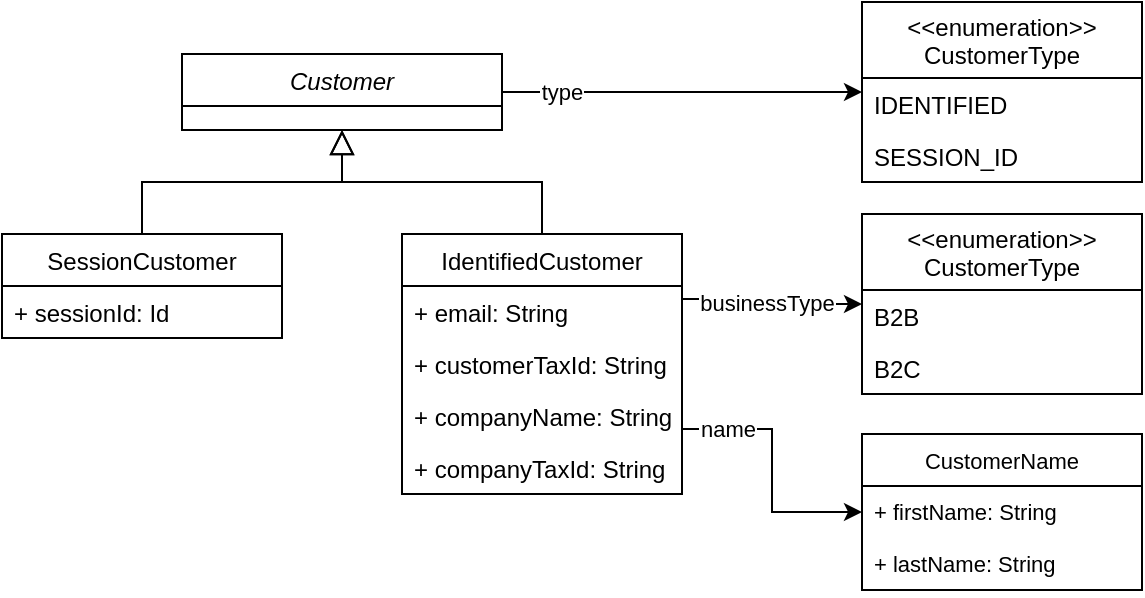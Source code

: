 <mxfile version="16.5.1" type="device"><diagram id="C5RBs43oDa-KdzZeNtuy" name="Page-1"><mxGraphModel dx="-67" dy="707" grid="1" gridSize="10" guides="1" tooltips="1" connect="1" arrows="1" fold="1" page="1" pageScale="1" pageWidth="827" pageHeight="1169" math="0" shadow="0"><root><mxCell id="WIyWlLk6GJQsqaUBKTNV-0"/><mxCell id="WIyWlLk6GJQsqaUBKTNV-1" parent="WIyWlLk6GJQsqaUBKTNV-0"/><mxCell id="yft9vnsGV_urdrVMsTMm-0" value="Customer" style="swimlane;fontStyle=2;align=center;verticalAlign=top;childLayout=stackLayout;horizontal=1;startSize=26;horizontalStack=0;resizeParent=1;resizeLast=0;collapsible=1;marginBottom=0;rounded=0;shadow=0;strokeWidth=1;fontColor=#000000;labelBackgroundColor=none;" vertex="1" parent="WIyWlLk6GJQsqaUBKTNV-1"><mxGeometry x="960" y="260" width="160" height="38" as="geometry"><mxRectangle x="230" y="140" width="160" height="26" as="alternateBounds"/></mxGeometry></mxCell><mxCell id="yft9vnsGV_urdrVMsTMm-1" style="edgeStyle=orthogonalEdgeStyle;rounded=0;orthogonalLoop=1;jettySize=auto;html=1;labelBackgroundColor=none;fontFamily=Helvetica;fontSize=11;fontColor=#000000;exitX=1;exitY=0.75;exitDx=0;exitDy=0;" edge="1" parent="WIyWlLk6GJQsqaUBKTNV-1" source="yft9vnsGV_urdrVMsTMm-9" target="yft9vnsGV_urdrVMsTMm-25"><mxGeometry relative="1" as="geometry"/></mxCell><mxCell id="yft9vnsGV_urdrVMsTMm-2" value="name" style="edgeLabel;align=center;verticalAlign=middle;resizable=0;points=[];fontSize=11;fontFamily=Helvetica;fontColor=#000000;labelBackgroundColor=#FFFFFF;" vertex="1" connectable="0" parent="yft9vnsGV_urdrVMsTMm-1"><mxGeometry x="0.108" y="1" relative="1" as="geometry"><mxPoint x="-23" y="-29" as="offset"/></mxGeometry></mxCell><mxCell id="yft9vnsGV_urdrVMsTMm-5" style="edgeStyle=orthogonalEdgeStyle;rounded=0;orthogonalLoop=1;jettySize=auto;html=1;labelBackgroundColor=none;fontFamily=Helvetica;fontSize=11;fontColor=#000000;exitX=1;exitY=0.25;exitDx=0;exitDy=0;" edge="1" parent="WIyWlLk6GJQsqaUBKTNV-1" source="yft9vnsGV_urdrVMsTMm-9" target="yft9vnsGV_urdrVMsTMm-28"><mxGeometry relative="1" as="geometry"><mxPoint x="1750" y="842" as="targetPoint"/></mxGeometry></mxCell><mxCell id="yft9vnsGV_urdrVMsTMm-6" value="businessType" style="edgeLabel;align=center;verticalAlign=middle;resizable=0;points=[];fontSize=11;fontFamily=Helvetica;fontColor=#000000;labelBackgroundColor=#FFFFFF;" vertex="1" connectable="0" parent="yft9vnsGV_urdrVMsTMm-5"><mxGeometry x="-0.102" y="-1" relative="1" as="geometry"><mxPoint x="1" as="offset"/></mxGeometry></mxCell><mxCell id="yft9vnsGV_urdrVMsTMm-9" value="IdentifiedCustomer" style="swimlane;fontStyle=0;align=center;verticalAlign=top;childLayout=stackLayout;horizontal=1;startSize=26;horizontalStack=0;resizeParent=1;resizeLast=0;collapsible=1;marginBottom=0;rounded=0;shadow=0;strokeWidth=1;fontColor=#000000;labelBackgroundColor=none;" vertex="1" parent="WIyWlLk6GJQsqaUBKTNV-1"><mxGeometry x="1070" y="350" width="140" height="130" as="geometry"><mxRectangle x="1060" y="380" width="160" height="26" as="alternateBounds"/></mxGeometry></mxCell><mxCell id="yft9vnsGV_urdrVMsTMm-10" value="+ email: String" style="text;align=left;verticalAlign=top;spacingLeft=4;spacingRight=4;overflow=hidden;rotatable=0;points=[[0,0.5],[1,0.5]];portConstraint=eastwest;fontColor=#000000;labelBackgroundColor=none;" vertex="1" parent="yft9vnsGV_urdrVMsTMm-9"><mxGeometry y="26" width="140" height="26" as="geometry"/></mxCell><mxCell id="yft9vnsGV_urdrVMsTMm-11" value="+ customerTaxId: String" style="text;align=left;verticalAlign=top;spacingLeft=4;spacingRight=4;overflow=hidden;rotatable=0;points=[[0,0.5],[1,0.5]];portConstraint=eastwest;rounded=0;shadow=0;html=0;fontColor=#000000;labelBackgroundColor=none;" vertex="1" parent="yft9vnsGV_urdrVMsTMm-9"><mxGeometry y="52" width="140" height="26" as="geometry"/></mxCell><mxCell id="yft9vnsGV_urdrVMsTMm-12" value="+ companyName: String" style="text;align=left;verticalAlign=top;spacingLeft=4;spacingRight=4;overflow=hidden;rotatable=0;points=[[0,0.5],[1,0.5]];portConstraint=eastwest;rounded=0;shadow=0;html=0;fontColor=#000000;labelBackgroundColor=none;" vertex="1" parent="yft9vnsGV_urdrVMsTMm-9"><mxGeometry y="78" width="140" height="26" as="geometry"/></mxCell><mxCell id="yft9vnsGV_urdrVMsTMm-13" value="+ companyTaxId: String" style="text;align=left;verticalAlign=top;spacingLeft=4;spacingRight=4;overflow=hidden;rotatable=0;points=[[0,0.5],[1,0.5]];portConstraint=eastwest;rounded=0;shadow=0;html=0;fontColor=#000000;labelBackgroundColor=none;" vertex="1" parent="yft9vnsGV_urdrVMsTMm-9"><mxGeometry y="104" width="140" height="26" as="geometry"/></mxCell><mxCell id="yft9vnsGV_urdrVMsTMm-14" value="" style="endArrow=block;endSize=10;endFill=0;shadow=0;strokeWidth=1;rounded=0;edgeStyle=elbowEdgeStyle;elbow=vertical;fontColor=#000000;labelBackgroundColor=none;" edge="1" parent="WIyWlLk6GJQsqaUBKTNV-1" source="yft9vnsGV_urdrVMsTMm-9" target="yft9vnsGV_urdrVMsTMm-0"><mxGeometry width="160" relative="1" as="geometry"><mxPoint x="1520" y="526" as="sourcePoint"/><mxPoint x="1520" y="526" as="targetPoint"/></mxGeometry></mxCell><mxCell id="yft9vnsGV_urdrVMsTMm-15" value="SessionCustomer" style="swimlane;fontStyle=0;align=center;verticalAlign=top;childLayout=stackLayout;horizontal=1;startSize=26;horizontalStack=0;resizeParent=1;resizeLast=0;collapsible=1;marginBottom=0;rounded=0;shadow=0;strokeWidth=1;fontColor=#000000;labelBackgroundColor=none;" vertex="1" parent="WIyWlLk6GJQsqaUBKTNV-1"><mxGeometry x="870" y="350" width="140" height="52" as="geometry"><mxRectangle x="340" y="380" width="170" height="26" as="alternateBounds"/></mxGeometry></mxCell><mxCell id="yft9vnsGV_urdrVMsTMm-16" value="+ sessionId: Id" style="text;align=left;verticalAlign=top;spacingLeft=4;spacingRight=4;overflow=hidden;rotatable=0;points=[[0,0.5],[1,0.5]];portConstraint=eastwest;fontColor=#000000;labelBackgroundColor=none;" vertex="1" parent="yft9vnsGV_urdrVMsTMm-15"><mxGeometry y="26" width="140" height="26" as="geometry"/></mxCell><mxCell id="yft9vnsGV_urdrVMsTMm-17" value="" style="endArrow=block;endSize=10;endFill=0;shadow=0;strokeWidth=1;rounded=0;edgeStyle=elbowEdgeStyle;elbow=vertical;fontColor=#000000;labelBackgroundColor=none;" edge="1" parent="WIyWlLk6GJQsqaUBKTNV-1" source="yft9vnsGV_urdrVMsTMm-15" target="yft9vnsGV_urdrVMsTMm-0"><mxGeometry width="160" relative="1" as="geometry"><mxPoint x="1530" y="696" as="sourcePoint"/><mxPoint x="1630" y="594" as="targetPoint"/></mxGeometry></mxCell><mxCell id="yft9vnsGV_urdrVMsTMm-18" value="&lt;&lt;enumeration&gt;&gt;&#10;CustomerType" style="swimlane;fontStyle=0;childLayout=stackLayout;horizontal=1;startSize=38;fillColor=none;horizontalStack=0;resizeParent=1;resizeParentMax=0;resizeLast=0;collapsible=1;marginBottom=0;labelBackgroundColor=none;fontColor=#000000;strokeColor=#000000;" vertex="1" parent="WIyWlLk6GJQsqaUBKTNV-1"><mxGeometry x="1300" y="234" width="140" height="90" as="geometry"/></mxCell><mxCell id="yft9vnsGV_urdrVMsTMm-19" value="IDENTIFIED" style="text;strokeColor=none;fillColor=none;align=left;verticalAlign=top;spacingLeft=4;spacingRight=4;overflow=hidden;rotatable=0;points=[[0,0.5],[1,0.5]];portConstraint=eastwest;labelBackgroundColor=none;fontColor=#000000;" vertex="1" parent="yft9vnsGV_urdrVMsTMm-18"><mxGeometry y="38" width="140" height="26" as="geometry"/></mxCell><mxCell id="yft9vnsGV_urdrVMsTMm-20" value="SESSION_ID" style="text;strokeColor=none;fillColor=none;align=left;verticalAlign=top;spacingLeft=4;spacingRight=4;overflow=hidden;rotatable=0;points=[[0,0.5],[1,0.5]];portConstraint=eastwest;labelBackgroundColor=none;fontColor=#000000;" vertex="1" parent="yft9vnsGV_urdrVMsTMm-18"><mxGeometry y="64" width="140" height="26" as="geometry"/></mxCell><mxCell id="yft9vnsGV_urdrVMsTMm-21" style="edgeStyle=orthogonalEdgeStyle;rounded=0;orthogonalLoop=1;jettySize=auto;html=1;labelBackgroundColor=none;fontFamily=Helvetica;fontSize=11;fontColor=#000000;" edge="1" parent="WIyWlLk6GJQsqaUBKTNV-1" source="yft9vnsGV_urdrVMsTMm-0" target="yft9vnsGV_urdrVMsTMm-18"><mxGeometry relative="1" as="geometry"/></mxCell><mxCell id="yft9vnsGV_urdrVMsTMm-22" value="type" style="edgeLabel;align=center;verticalAlign=middle;resizable=0;points=[];fontSize=11;fontFamily=Helvetica;fontColor=#000000;labelBackgroundColor=#FFFFFF;" vertex="1" connectable="0" parent="yft9vnsGV_urdrVMsTMm-21"><mxGeometry x="-0.069" y="-1" relative="1" as="geometry"><mxPoint x="-54" y="-2" as="offset"/></mxGeometry></mxCell><mxCell id="yft9vnsGV_urdrVMsTMm-25" value="CustomerName" style="swimlane;fontStyle=0;childLayout=stackLayout;horizontal=1;startSize=26;fillColor=none;horizontalStack=0;resizeParent=1;resizeParentMax=0;resizeLast=0;collapsible=1;marginBottom=0;labelBackgroundColor=#FFFFFF;fontFamily=Helvetica;fontSize=11;fontColor=#000000;" vertex="1" parent="WIyWlLk6GJQsqaUBKTNV-1"><mxGeometry x="1300" y="450" width="140" height="78" as="geometry"/></mxCell><mxCell id="yft9vnsGV_urdrVMsTMm-26" value="+ firstName: String" style="text;strokeColor=none;fillColor=none;align=left;verticalAlign=top;spacingLeft=4;spacingRight=4;overflow=hidden;rotatable=0;points=[[0,0.5],[1,0.5]];portConstraint=eastwest;labelBackgroundColor=#FFFFFF;fontFamily=Helvetica;fontSize=11;fontColor=#000000;" vertex="1" parent="yft9vnsGV_urdrVMsTMm-25"><mxGeometry y="26" width="140" height="26" as="geometry"/></mxCell><mxCell id="yft9vnsGV_urdrVMsTMm-27" value="+ lastName: String" style="text;strokeColor=none;fillColor=none;align=left;verticalAlign=top;spacingLeft=4;spacingRight=4;overflow=hidden;rotatable=0;points=[[0,0.5],[1,0.5]];portConstraint=eastwest;labelBackgroundColor=#FFFFFF;fontFamily=Helvetica;fontSize=11;fontColor=#000000;" vertex="1" parent="yft9vnsGV_urdrVMsTMm-25"><mxGeometry y="52" width="140" height="26" as="geometry"/></mxCell><mxCell id="yft9vnsGV_urdrVMsTMm-28" value="&lt;&lt;enumeration&gt;&gt;&#10;CustomerType" style="swimlane;fontStyle=0;childLayout=stackLayout;horizontal=1;startSize=38;fillColor=none;horizontalStack=0;resizeParent=1;resizeParentMax=0;resizeLast=0;collapsible=1;marginBottom=0;labelBackgroundColor=none;fontColor=#000000;strokeColor=#000000;" vertex="1" parent="WIyWlLk6GJQsqaUBKTNV-1"><mxGeometry x="1300" y="340" width="140" height="90" as="geometry"/></mxCell><mxCell id="yft9vnsGV_urdrVMsTMm-29" value="B2B" style="text;strokeColor=none;fillColor=none;align=left;verticalAlign=top;spacingLeft=4;spacingRight=4;overflow=hidden;rotatable=0;points=[[0,0.5],[1,0.5]];portConstraint=eastwest;labelBackgroundColor=none;fontColor=#000000;" vertex="1" parent="yft9vnsGV_urdrVMsTMm-28"><mxGeometry y="38" width="140" height="26" as="geometry"/></mxCell><mxCell id="yft9vnsGV_urdrVMsTMm-30" value="B2C" style="text;strokeColor=none;fillColor=none;align=left;verticalAlign=top;spacingLeft=4;spacingRight=4;overflow=hidden;rotatable=0;points=[[0,0.5],[1,0.5]];portConstraint=eastwest;labelBackgroundColor=none;fontColor=#000000;" vertex="1" parent="yft9vnsGV_urdrVMsTMm-28"><mxGeometry y="64" width="140" height="26" as="geometry"/></mxCell></root></mxGraphModel></diagram></mxfile>